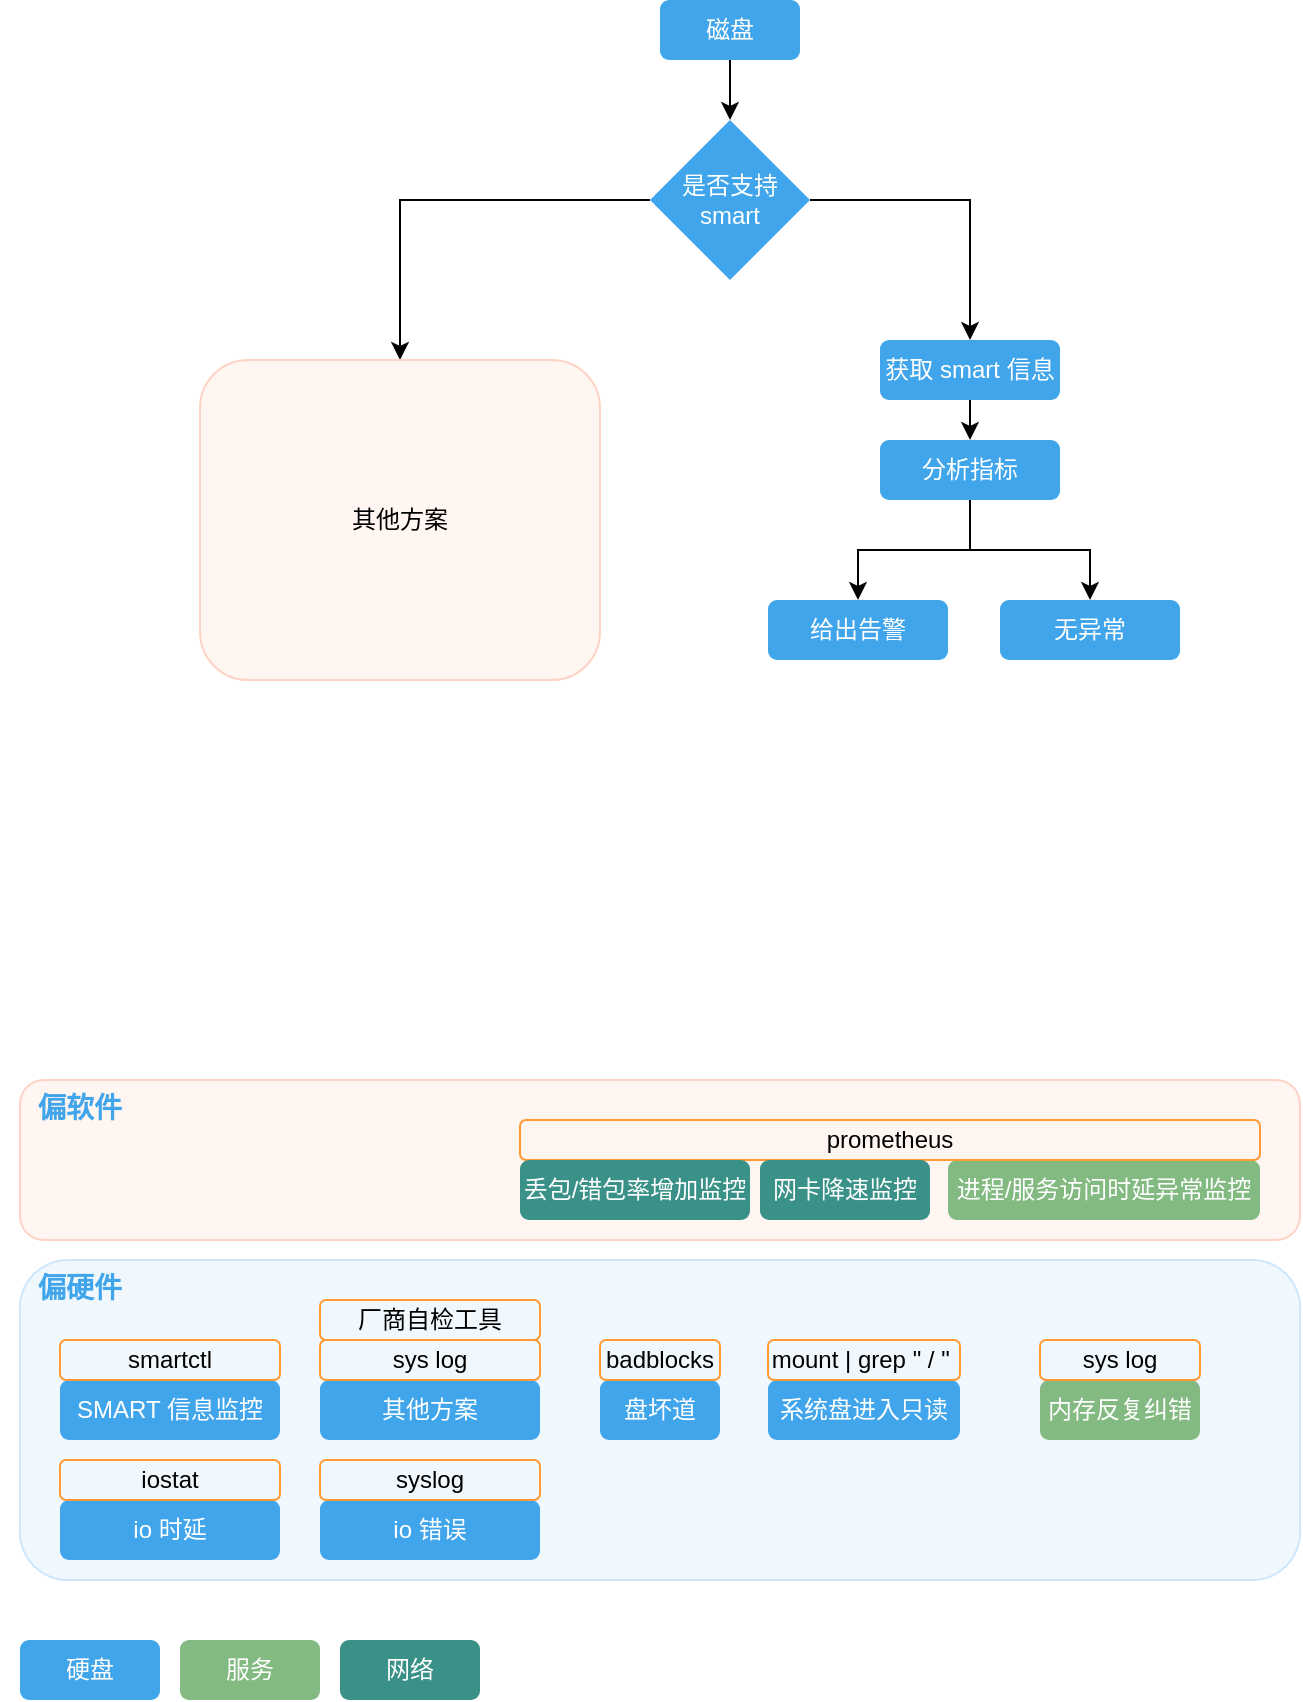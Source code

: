 <mxfile version="21.5.0" type="device">
  <diagram name="第 1 页" id="aq_QbLtzxfryaxMwAMk0">
    <mxGraphModel dx="1416" dy="818" grid="1" gridSize="10" guides="1" tooltips="1" connect="1" arrows="1" fold="1" page="0" pageScale="1" pageWidth="827" pageHeight="1169" math="0" shadow="0">
      <root>
        <mxCell id="0" />
        <mxCell id="1" parent="0" />
        <mxCell id="xubfSbrVliRjUlbyL5Ks-4" style="edgeStyle=orthogonalEdgeStyle;rounded=0;orthogonalLoop=1;jettySize=auto;html=1;exitX=0.5;exitY=1;exitDx=0;exitDy=0;entryX=0.5;entryY=0;entryDx=0;entryDy=0;" edge="1" parent="1" source="xubfSbrVliRjUlbyL5Ks-1" target="xubfSbrVliRjUlbyL5Ks-2">
          <mxGeometry relative="1" as="geometry" />
        </mxCell>
        <mxCell id="xubfSbrVliRjUlbyL5Ks-1" value="磁盘" style="rounded=1;whiteSpace=wrap;html=1;gradientColor=none;fillColor=#40A5EB;strokeColor=none;fontColor=#FFFFFF;" vertex="1" parent="1">
          <mxGeometry x="360" y="200" width="70" height="30" as="geometry" />
        </mxCell>
        <mxCell id="xubfSbrVliRjUlbyL5Ks-6" style="edgeStyle=orthogonalEdgeStyle;rounded=0;orthogonalLoop=1;jettySize=auto;html=1;exitX=0;exitY=0.5;exitDx=0;exitDy=0;entryX=0.5;entryY=0;entryDx=0;entryDy=0;" edge="1" parent="1" source="xubfSbrVliRjUlbyL5Ks-2" target="xubfSbrVliRjUlbyL5Ks-5">
          <mxGeometry relative="1" as="geometry" />
        </mxCell>
        <mxCell id="xubfSbrVliRjUlbyL5Ks-8" style="edgeStyle=orthogonalEdgeStyle;rounded=0;orthogonalLoop=1;jettySize=auto;html=1;exitX=1;exitY=0.5;exitDx=0;exitDy=0;entryX=0.5;entryY=0;entryDx=0;entryDy=0;" edge="1" parent="1" source="xubfSbrVliRjUlbyL5Ks-2" target="xubfSbrVliRjUlbyL5Ks-7">
          <mxGeometry relative="1" as="geometry" />
        </mxCell>
        <mxCell id="xubfSbrVliRjUlbyL5Ks-2" value="是否支持 smart" style="rhombus;whiteSpace=wrap;html=1;strokeColor=none;fillColor=#40A5EB;fontColor=#FFFFFF;" vertex="1" parent="1">
          <mxGeometry x="355" y="260" width="80" height="80" as="geometry" />
        </mxCell>
        <mxCell id="xubfSbrVliRjUlbyL5Ks-5" value="其他方案" style="rounded=1;whiteSpace=wrap;html=1;fillColor=#FFF5F1;strokeColor=#FFD2C7;" vertex="1" parent="1">
          <mxGeometry x="130" y="380" width="200" height="160" as="geometry" />
        </mxCell>
        <mxCell id="xubfSbrVliRjUlbyL5Ks-10" style="edgeStyle=orthogonalEdgeStyle;rounded=0;orthogonalLoop=1;jettySize=auto;html=1;exitX=0.5;exitY=1;exitDx=0;exitDy=0;entryX=0.5;entryY=0;entryDx=0;entryDy=0;" edge="1" parent="1" source="xubfSbrVliRjUlbyL5Ks-7" target="xubfSbrVliRjUlbyL5Ks-9">
          <mxGeometry relative="1" as="geometry" />
        </mxCell>
        <mxCell id="xubfSbrVliRjUlbyL5Ks-7" value="获取 smart 信息" style="rounded=1;whiteSpace=wrap;html=1;gradientColor=none;fillColor=#40A5EB;strokeColor=none;fontColor=#FFFFFF;" vertex="1" parent="1">
          <mxGeometry x="470" y="370" width="90" height="30" as="geometry" />
        </mxCell>
        <mxCell id="xubfSbrVliRjUlbyL5Ks-12" style="edgeStyle=orthogonalEdgeStyle;rounded=0;orthogonalLoop=1;jettySize=auto;html=1;exitX=0.5;exitY=1;exitDx=0;exitDy=0;entryX=0.5;entryY=0;entryDx=0;entryDy=0;" edge="1" parent="1" source="xubfSbrVliRjUlbyL5Ks-9" target="xubfSbrVliRjUlbyL5Ks-11">
          <mxGeometry relative="1" as="geometry" />
        </mxCell>
        <mxCell id="xubfSbrVliRjUlbyL5Ks-14" style="edgeStyle=orthogonalEdgeStyle;rounded=0;orthogonalLoop=1;jettySize=auto;html=1;exitX=0.5;exitY=1;exitDx=0;exitDy=0;entryX=0.5;entryY=0;entryDx=0;entryDy=0;" edge="1" parent="1" source="xubfSbrVliRjUlbyL5Ks-9" target="xubfSbrVliRjUlbyL5Ks-13">
          <mxGeometry relative="1" as="geometry" />
        </mxCell>
        <mxCell id="xubfSbrVliRjUlbyL5Ks-9" value="分析指标" style="rounded=1;whiteSpace=wrap;html=1;gradientColor=none;fillColor=#40A5EB;strokeColor=none;fontColor=#FFFFFF;" vertex="1" parent="1">
          <mxGeometry x="470" y="420" width="90" height="30" as="geometry" />
        </mxCell>
        <mxCell id="xubfSbrVliRjUlbyL5Ks-11" value="给出告警" style="rounded=1;whiteSpace=wrap;html=1;gradientColor=none;fillColor=#40A5EB;strokeColor=none;fontColor=#FFFFFF;" vertex="1" parent="1">
          <mxGeometry x="414" y="500" width="90" height="30" as="geometry" />
        </mxCell>
        <mxCell id="xubfSbrVliRjUlbyL5Ks-13" value="无异常" style="rounded=1;whiteSpace=wrap;html=1;gradientColor=none;fillColor=#40A5EB;strokeColor=none;fontColor=#FFFFFF;" vertex="1" parent="1">
          <mxGeometry x="530" y="500" width="90" height="30" as="geometry" />
        </mxCell>
        <mxCell id="xubfSbrVliRjUlbyL5Ks-15" value="" style="rounded=1;whiteSpace=wrap;html=1;fillColor=#F0F8FD;strokeColor=#CFE6FD;" vertex="1" parent="1">
          <mxGeometry x="40" y="830" width="640" height="160" as="geometry" />
        </mxCell>
        <mxCell id="xubfSbrVliRjUlbyL5Ks-18" value="" style="rounded=1;whiteSpace=wrap;html=1;fillColor=#FFF5F1;strokeColor=#FFD2C7;" vertex="1" parent="1">
          <mxGeometry x="40" y="740" width="640" height="80" as="geometry" />
        </mxCell>
        <mxCell id="xubfSbrVliRjUlbyL5Ks-21" value="SMART 信息监控" style="rounded=1;whiteSpace=wrap;html=1;gradientColor=none;fillColor=#40A5EB;strokeColor=none;fontColor=#FFFFFF;" vertex="1" parent="1">
          <mxGeometry x="60" y="890" width="110" height="30" as="geometry" />
        </mxCell>
        <mxCell id="xubfSbrVliRjUlbyL5Ks-22" value="盘坏道" style="rounded=1;whiteSpace=wrap;html=1;gradientColor=none;fillColor=#40A5EB;strokeColor=none;fontColor=#FFFFFF;" vertex="1" parent="1">
          <mxGeometry x="330" y="890" width="60" height="30" as="geometry" />
        </mxCell>
        <mxCell id="xubfSbrVliRjUlbyL5Ks-23" value="系统盘进入只读" style="rounded=1;whiteSpace=wrap;html=1;gradientColor=none;fillColor=#40A5EB;strokeColor=none;fontColor=#FFFFFF;" vertex="1" parent="1">
          <mxGeometry x="414" y="890" width="96" height="30" as="geometry" />
        </mxCell>
        <mxCell id="xubfSbrVliRjUlbyL5Ks-24" value="内存反复纠错" style="rounded=1;whiteSpace=wrap;html=1;gradientColor=none;fillColor=#82BA81;strokeColor=none;fontColor=#FFFFFF;" vertex="1" parent="1">
          <mxGeometry x="550" y="890" width="80" height="30" as="geometry" />
        </mxCell>
        <mxCell id="xubfSbrVliRjUlbyL5Ks-26" value="smartctl" style="rounded=1;whiteSpace=wrap;html=1;fillColor=none;strokeColor=#FF9933;" vertex="1" parent="1">
          <mxGeometry x="60" y="870" width="110" height="20" as="geometry" />
        </mxCell>
        <mxCell id="xubfSbrVliRjUlbyL5Ks-27" value="其他方案" style="rounded=1;whiteSpace=wrap;html=1;gradientColor=none;fillColor=#40A5EB;strokeColor=none;fontColor=#FFFFFF;" vertex="1" parent="1">
          <mxGeometry x="190" y="890" width="110" height="30" as="geometry" />
        </mxCell>
        <mxCell id="xubfSbrVliRjUlbyL5Ks-28" value="sys log" style="rounded=1;whiteSpace=wrap;html=1;fillColor=none;strokeColor=#FF9933;" vertex="1" parent="1">
          <mxGeometry x="190" y="870" width="110" height="20" as="geometry" />
        </mxCell>
        <mxCell id="xubfSbrVliRjUlbyL5Ks-31" value="厂商自检工具" style="rounded=1;whiteSpace=wrap;html=1;fillColor=none;strokeColor=#FF9933;" vertex="1" parent="1">
          <mxGeometry x="190" y="850" width="110" height="20" as="geometry" />
        </mxCell>
        <mxCell id="xubfSbrVliRjUlbyL5Ks-34" value="badblocks" style="rounded=1;whiteSpace=wrap;html=1;fillColor=none;strokeColor=#FF9933;" vertex="1" parent="1">
          <mxGeometry x="330" y="870" width="60" height="20" as="geometry" />
        </mxCell>
        <mxCell id="xubfSbrVliRjUlbyL5Ks-35" value="mount | grep &quot; / &quot;&amp;nbsp;" style="rounded=1;whiteSpace=wrap;html=1;fillColor=none;strokeColor=#FF9933;" vertex="1" parent="1">
          <mxGeometry x="414" y="870" width="96" height="20" as="geometry" />
        </mxCell>
        <mxCell id="xubfSbrVliRjUlbyL5Ks-36" value="sys log" style="rounded=1;whiteSpace=wrap;html=1;fillColor=none;strokeColor=#FF9933;" vertex="1" parent="1">
          <mxGeometry x="550" y="870" width="80" height="20" as="geometry" />
        </mxCell>
        <mxCell id="xubfSbrVliRjUlbyL5Ks-37" value="进程/服务访问时延异常监控" style="rounded=1;whiteSpace=wrap;html=1;gradientColor=none;fillColor=#82BA81;strokeColor=none;fontColor=#FFFFFF;" vertex="1" parent="1">
          <mxGeometry x="504" y="780" width="156" height="30" as="geometry" />
        </mxCell>
        <mxCell id="xubfSbrVliRjUlbyL5Ks-38" value="prometheus" style="rounded=1;whiteSpace=wrap;html=1;fillColor=none;strokeColor=#FF9933;" vertex="1" parent="1">
          <mxGeometry x="290" y="760" width="370" height="20" as="geometry" />
        </mxCell>
        <mxCell id="xubfSbrVliRjUlbyL5Ks-39" value="网卡降速监控" style="rounded=1;whiteSpace=wrap;html=1;gradientColor=none;fillColor=#399188;strokeColor=none;fontColor=#FFFFFF;" vertex="1" parent="1">
          <mxGeometry x="410" y="780" width="85" height="30" as="geometry" />
        </mxCell>
        <mxCell id="xubfSbrVliRjUlbyL5Ks-40" value="丢包/错包率增加监控" style="rounded=1;whiteSpace=wrap;html=1;gradientColor=none;fillColor=#399188;strokeColor=none;fontColor=#FFFFFF;" vertex="1" parent="1">
          <mxGeometry x="290" y="780" width="115" height="30" as="geometry" />
        </mxCell>
        <mxCell id="xubfSbrVliRjUlbyL5Ks-17" value="&lt;span style=&quot;font-size: 14px;&quot;&gt;&lt;b&gt;&lt;font color=&quot;#40a5eb&quot;&gt;偏软件&lt;/font&gt;&lt;/b&gt;&lt;/span&gt;" style="text;html=1;strokeColor=none;fillColor=none;align=center;verticalAlign=middle;whiteSpace=wrap;rounded=0;" vertex="1" parent="1">
          <mxGeometry x="30" y="740" width="80" height="28" as="geometry" />
        </mxCell>
        <mxCell id="xubfSbrVliRjUlbyL5Ks-16" value="&lt;span style=&quot;font-size: 14px;&quot;&gt;&lt;b&gt;&lt;font color=&quot;#40a5eb&quot;&gt;偏硬件&lt;/font&gt;&lt;/b&gt;&lt;/span&gt;" style="text;html=1;strokeColor=none;fillColor=none;align=center;verticalAlign=middle;whiteSpace=wrap;rounded=0;" vertex="1" parent="1">
          <mxGeometry x="30" y="830" width="80" height="28" as="geometry" />
        </mxCell>
        <mxCell id="xubfSbrVliRjUlbyL5Ks-42" value="硬盘" style="rounded=1;whiteSpace=wrap;html=1;gradientColor=none;fillColor=#40A5EB;strokeColor=none;fontColor=#FFFFFF;" vertex="1" parent="1">
          <mxGeometry x="40" y="1020" width="70" height="30" as="geometry" />
        </mxCell>
        <mxCell id="xubfSbrVliRjUlbyL5Ks-43" value="服务" style="rounded=1;whiteSpace=wrap;html=1;gradientColor=none;fillColor=#82BA81;strokeColor=none;fontColor=#FFFFFF;" vertex="1" parent="1">
          <mxGeometry x="120" y="1020" width="70" height="30" as="geometry" />
        </mxCell>
        <mxCell id="xubfSbrVliRjUlbyL5Ks-44" value="网络" style="rounded=1;whiteSpace=wrap;html=1;gradientColor=none;fillColor=#399188;strokeColor=none;fontColor=#FFFFFF;" vertex="1" parent="1">
          <mxGeometry x="200" y="1020" width="70" height="30" as="geometry" />
        </mxCell>
        <mxCell id="xubfSbrVliRjUlbyL5Ks-45" value="io 时延" style="rounded=1;whiteSpace=wrap;html=1;gradientColor=none;fillColor=#40A5EB;strokeColor=none;fontColor=#FFFFFF;" vertex="1" parent="1">
          <mxGeometry x="60" y="950" width="110" height="30" as="geometry" />
        </mxCell>
        <mxCell id="xubfSbrVliRjUlbyL5Ks-47" value="iostat" style="rounded=1;whiteSpace=wrap;html=1;fillColor=none;strokeColor=#FF9933;" vertex="1" parent="1">
          <mxGeometry x="60" y="930" width="110" height="20" as="geometry" />
        </mxCell>
        <mxCell id="xubfSbrVliRjUlbyL5Ks-48" value="io 错误" style="rounded=1;whiteSpace=wrap;html=1;gradientColor=none;fillColor=#40A5EB;strokeColor=none;fontColor=#FFFFFF;" vertex="1" parent="1">
          <mxGeometry x="190" y="950" width="110" height="30" as="geometry" />
        </mxCell>
        <mxCell id="xubfSbrVliRjUlbyL5Ks-49" value="syslog" style="rounded=1;whiteSpace=wrap;html=1;fillColor=none;strokeColor=#FF9933;" vertex="1" parent="1">
          <mxGeometry x="190" y="930" width="110" height="20" as="geometry" />
        </mxCell>
      </root>
    </mxGraphModel>
  </diagram>
</mxfile>
